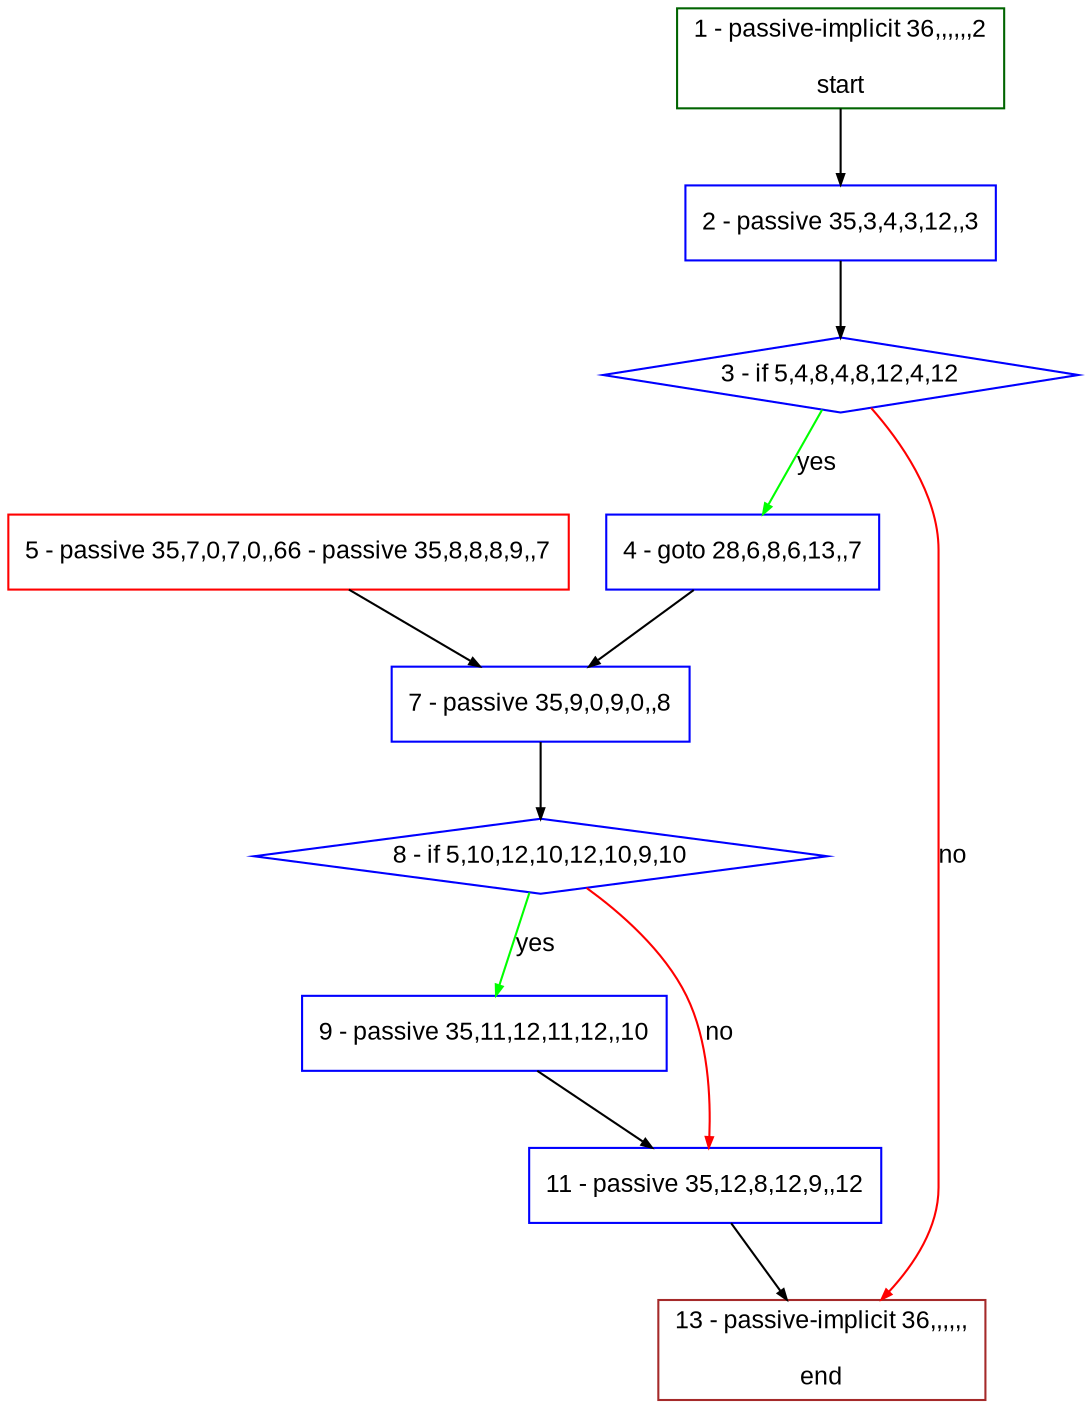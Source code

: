 digraph "" {
  graph [fillcolor="#FFFFCC", label="", bgcolor="white", fontsize="12", pack="true", compound="true", style="rounded,filled", fontname="Arial", packmode="clust"];
  node [node_initialized="no", fillcolor="white", label="", fontsize="12", shape="rectangle", color="grey", fixedsize="false", style="filled", compound="true", fontname="Arial"];
  edge [dir="forward", label="", arrowsize="0.5", fontsize="12", arrowhead="normal", arrowtail="none", lhead="", color="black", ltail="", compound="true", fontcolor="black", fontname="Arial"];
  __N1 [fillcolor="#ffffff", label="2 - passive 35,3,4,3,12,,3", shape="box", color="#0000ff", style="filled"];
  __N2 [fillcolor="#ffffff", label="1 - passive-implicit 36,,,,,,2\n\nstart", shape="box", color="#006400", style="filled"];
  __N3 [fillcolor="#ffffff", label="3 - if 5,4,8,4,8,12,4,12", shape="diamond", color="#0000ff", style="filled"];
  __N4 [fillcolor="#ffffff", label="4 - goto 28,6,8,6,13,,7", shape="box", color="#0000ff", style="filled"];
  __N5 [fillcolor="#ffffff", label="13 - passive-implicit 36,,,,,,\n\nend", shape="box", color="#a52a2a", style="filled"];
  __N6 [fillcolor="#ffffff", label="7 - passive 35,9,0,9,0,,8", shape="box", color="#0000ff", style="filled"];
  __N7 [fillcolor="#ffffff", label="5 - passive 35,7,0,7,0,,66 - passive 35,8,8,8,9,,7", shape="box", color="red", style="filled"];
  __N8 [fillcolor="#ffffff", label="8 - if 5,10,12,10,12,10,9,10", shape="diamond", color="#0000ff", style="filled"];
  __N9 [fillcolor="#ffffff", label="9 - passive 35,11,12,11,12,,10", shape="box", color="#0000ff", style="filled"];
  __N10 [fillcolor="#ffffff", label="11 - passive 35,12,8,12,9,,12", shape="box", color="#0000ff", style="filled"];
  __N2 -> __N1 [dir="forward", label="", arrowhead="normal", arrowtail="none", color="#000000"];
  __N1 -> __N3 [dir="forward", label="", arrowhead="normal", arrowtail="none", color="#000000"];
  __N3 -> __N4 [dir="forward", label="yes", arrowhead="normal", arrowtail="none", color="#00ff00"];
  __N3 -> __N5 [dir="forward", label="no", arrowhead="normal", arrowtail="none", color="#ff0000"];
  __N4 -> __N6 [dir="forward", label="", arrowhead="normal", arrowtail="none", color="#000000"];
  __N7 -> __N6 [dir="forward", label="", arrowhead="normal", arrowtail="none", color="#000000"];
  __N6 -> __N8 [dir="forward", label="", arrowhead="normal", arrowtail="none", color="#000000"];
  __N8 -> __N9 [dir="forward", label="yes", arrowhead="normal", arrowtail="none", color="#00ff00"];
  __N8 -> __N10 [dir="forward", label="no", arrowhead="normal", arrowtail="none", color="#ff0000"];
  __N9 -> __N10 [dir="forward", label="", arrowhead="normal", arrowtail="none", color="#000000"];
  __N10 -> __N5 [dir="forward", label="", arrowhead="normal", arrowtail="none", color="#000000"];
}
